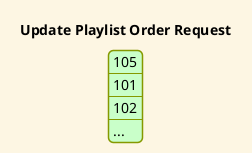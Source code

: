 @startjson
title Update Playlist Order Request
!theme sunlust

[
  105,
  101,
  102,
  "..."
]
@endjson
